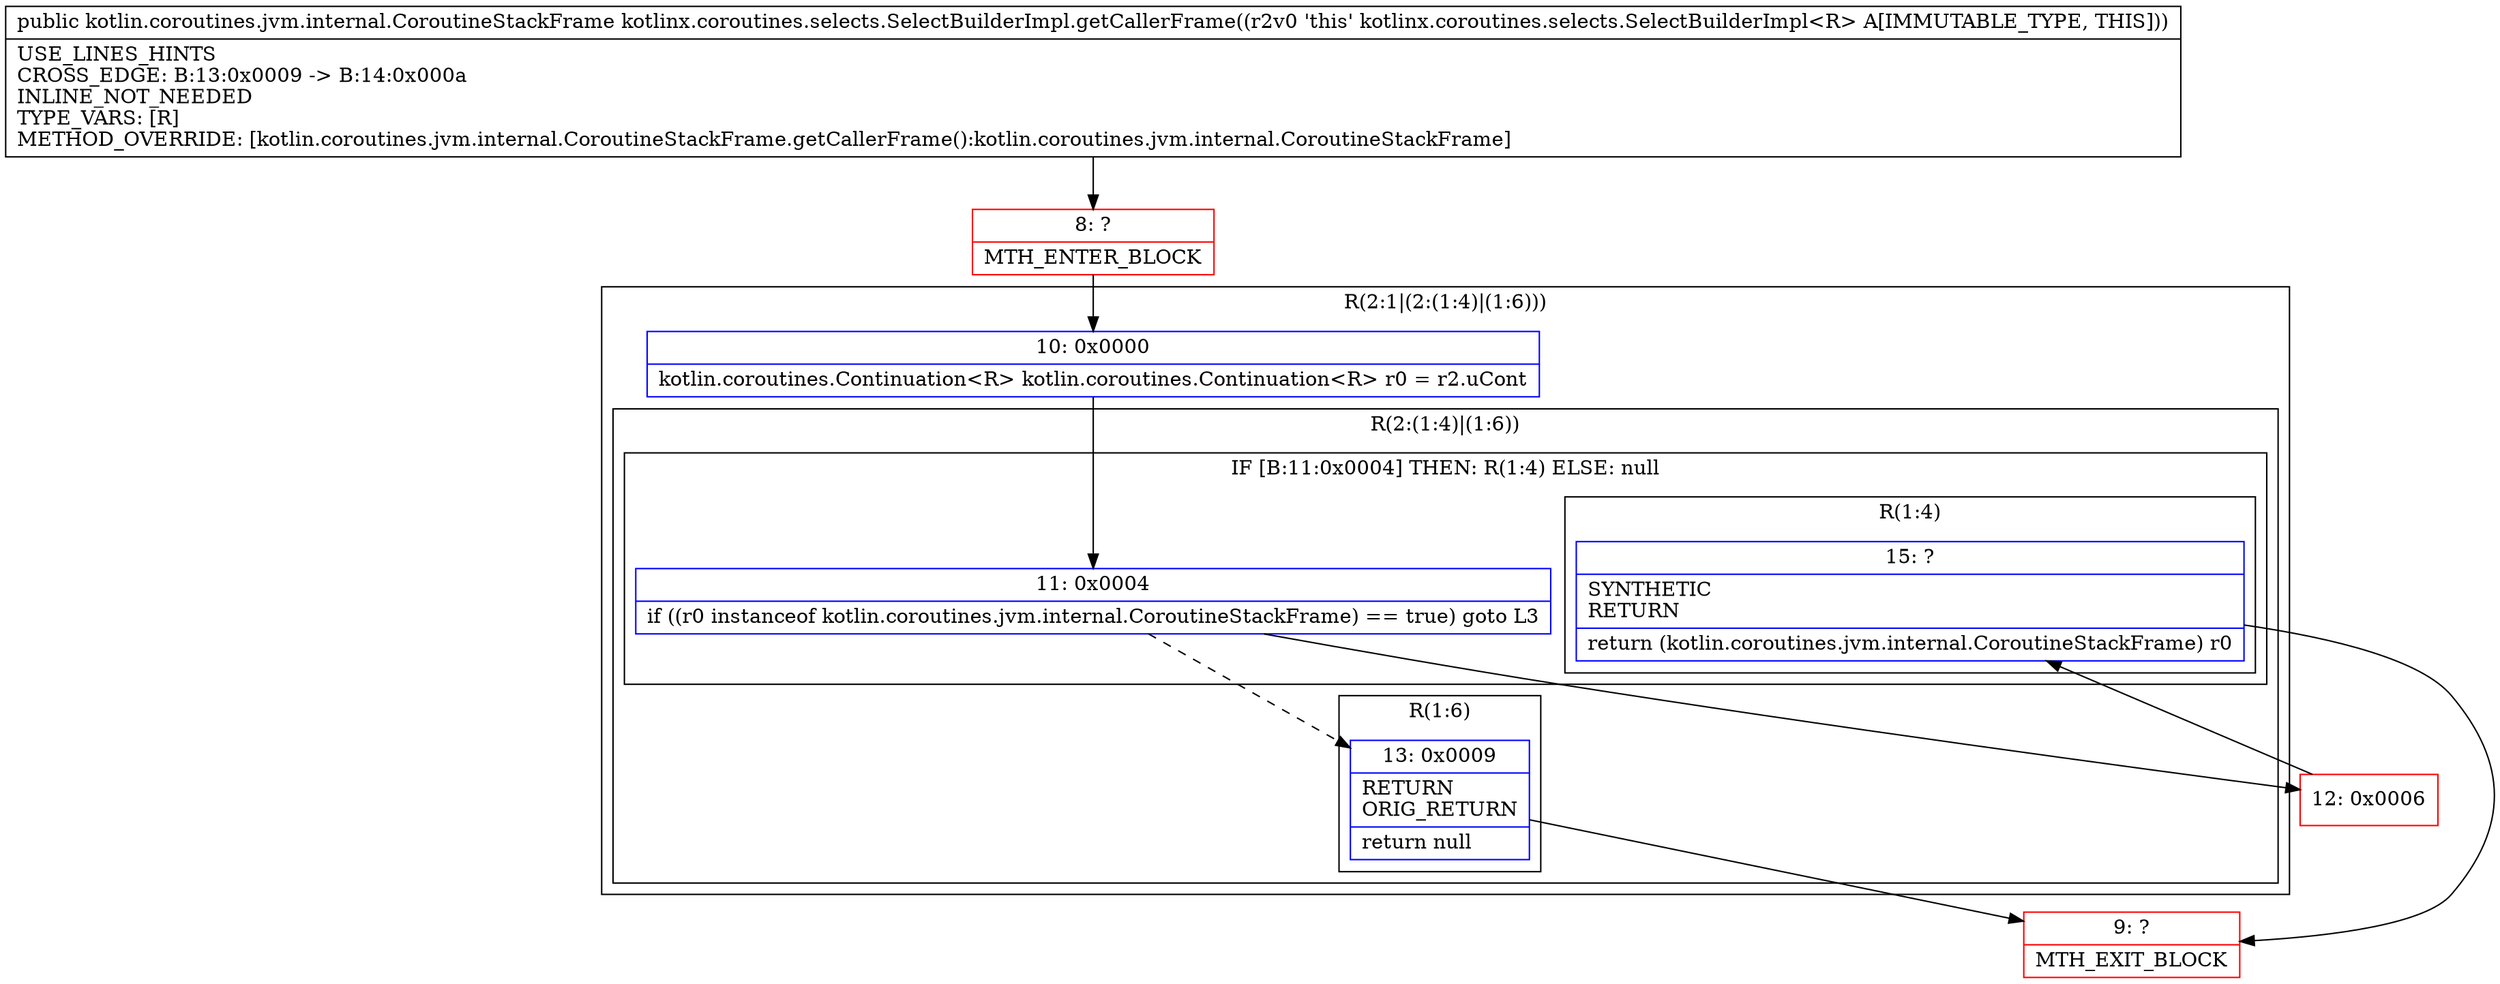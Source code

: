 digraph "CFG forkotlinx.coroutines.selects.SelectBuilderImpl.getCallerFrame()Lkotlin\/coroutines\/jvm\/internal\/CoroutineStackFrame;" {
subgraph cluster_Region_1215780723 {
label = "R(2:1|(2:(1:4)|(1:6)))";
node [shape=record,color=blue];
Node_10 [shape=record,label="{10\:\ 0x0000|kotlin.coroutines.Continuation\<R\> kotlin.coroutines.Continuation\<R\> r0 = r2.uCont\l}"];
subgraph cluster_Region_589988379 {
label = "R(2:(1:4)|(1:6))";
node [shape=record,color=blue];
subgraph cluster_IfRegion_1607708053 {
label = "IF [B:11:0x0004] THEN: R(1:4) ELSE: null";
node [shape=record,color=blue];
Node_11 [shape=record,label="{11\:\ 0x0004|if ((r0 instanceof kotlin.coroutines.jvm.internal.CoroutineStackFrame) == true) goto L3\l}"];
subgraph cluster_Region_2006911470 {
label = "R(1:4)";
node [shape=record,color=blue];
Node_15 [shape=record,label="{15\:\ ?|SYNTHETIC\lRETURN\l|return (kotlin.coroutines.jvm.internal.CoroutineStackFrame) r0\l}"];
}
}
subgraph cluster_Region_1615975072 {
label = "R(1:6)";
node [shape=record,color=blue];
Node_13 [shape=record,label="{13\:\ 0x0009|RETURN\lORIG_RETURN\l|return null\l}"];
}
}
}
Node_8 [shape=record,color=red,label="{8\:\ ?|MTH_ENTER_BLOCK\l}"];
Node_12 [shape=record,color=red,label="{12\:\ 0x0006}"];
Node_9 [shape=record,color=red,label="{9\:\ ?|MTH_EXIT_BLOCK\l}"];
MethodNode[shape=record,label="{public kotlin.coroutines.jvm.internal.CoroutineStackFrame kotlinx.coroutines.selects.SelectBuilderImpl.getCallerFrame((r2v0 'this' kotlinx.coroutines.selects.SelectBuilderImpl\<R\> A[IMMUTABLE_TYPE, THIS]))  | USE_LINES_HINTS\lCROSS_EDGE: B:13:0x0009 \-\> B:14:0x000a\lINLINE_NOT_NEEDED\lTYPE_VARS: [R]\lMETHOD_OVERRIDE: [kotlin.coroutines.jvm.internal.CoroutineStackFrame.getCallerFrame():kotlin.coroutines.jvm.internal.CoroutineStackFrame]\l}"];
MethodNode -> Node_8;Node_10 -> Node_11;
Node_11 -> Node_12;
Node_11 -> Node_13[style=dashed];
Node_15 -> Node_9;
Node_13 -> Node_9;
Node_8 -> Node_10;
Node_12 -> Node_15;
}

